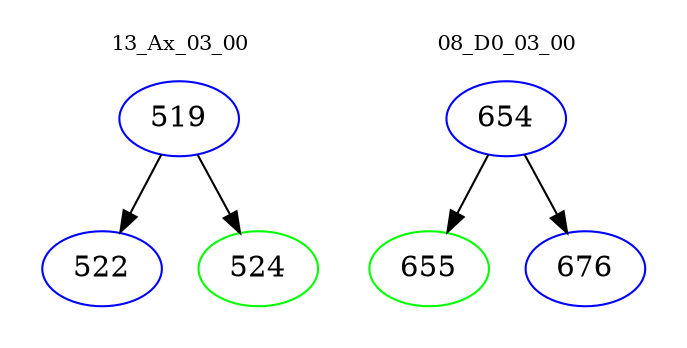 digraph{
subgraph cluster_0 {
color = white
label = "13_Ax_03_00";
fontsize=10;
T0_519 [label="519", color="blue"]
T0_519 -> T0_522 [color="black"]
T0_522 [label="522", color="blue"]
T0_519 -> T0_524 [color="black"]
T0_524 [label="524", color="green"]
}
subgraph cluster_1 {
color = white
label = "08_D0_03_00";
fontsize=10;
T1_654 [label="654", color="blue"]
T1_654 -> T1_655 [color="black"]
T1_655 [label="655", color="green"]
T1_654 -> T1_676 [color="black"]
T1_676 [label="676", color="blue"]
}
}

